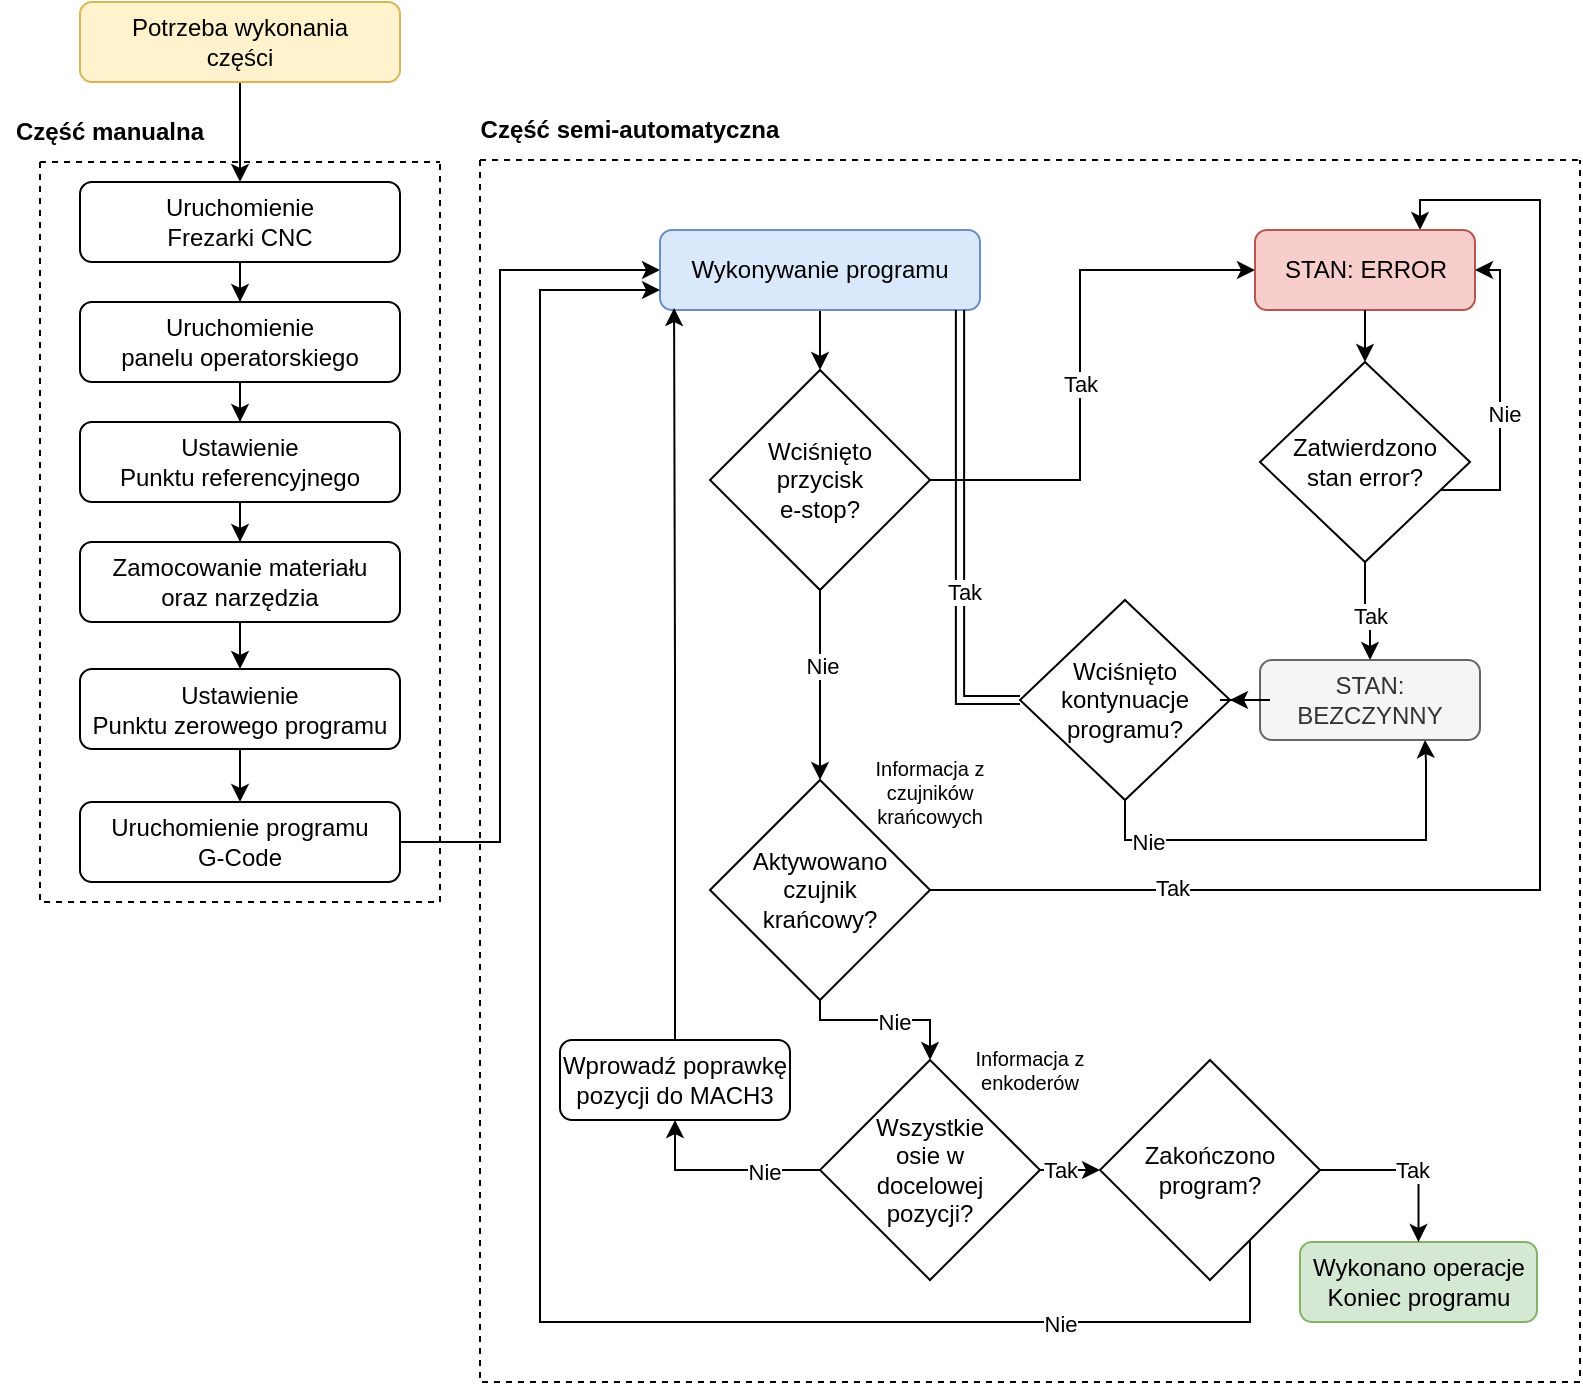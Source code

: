 <mxfile version="22.1.16" type="github">
  <diagram name="Page-1" id="BqdQx1o_bX2ahiNOFCQI">
    <mxGraphModel dx="1195" dy="644" grid="1" gridSize="10" guides="1" tooltips="1" connect="1" arrows="1" fold="1" page="1" pageScale="1" pageWidth="827" pageHeight="1169" math="0" shadow="0">
      <root>
        <mxCell id="0" />
        <mxCell id="1" parent="0" />
        <mxCell id="0eI5bFYJlTgy1VbfgP2N-10" value="" style="edgeStyle=orthogonalEdgeStyle;rounded=0;orthogonalLoop=1;jettySize=auto;html=1;" edge="1" parent="1" source="0eI5bFYJlTgy1VbfgP2N-1" target="0eI5bFYJlTgy1VbfgP2N-2">
          <mxGeometry relative="1" as="geometry" />
        </mxCell>
        <mxCell id="0eI5bFYJlTgy1VbfgP2N-1" value="Uruchomienie&lt;br&gt;Frezarki CNC" style="rounded=1;whiteSpace=wrap;html=1;" vertex="1" parent="1">
          <mxGeometry x="50" y="130" width="160" height="40" as="geometry" />
        </mxCell>
        <mxCell id="0eI5bFYJlTgy1VbfgP2N-11" value="" style="edgeStyle=orthogonalEdgeStyle;rounded=0;orthogonalLoop=1;jettySize=auto;html=1;" edge="1" parent="1" source="0eI5bFYJlTgy1VbfgP2N-2" target="0eI5bFYJlTgy1VbfgP2N-9">
          <mxGeometry relative="1" as="geometry" />
        </mxCell>
        <mxCell id="0eI5bFYJlTgy1VbfgP2N-2" value="Uruchomienie &lt;br&gt;panelu operatorskiego" style="rounded=1;whiteSpace=wrap;html=1;" vertex="1" parent="1">
          <mxGeometry x="50" y="190" width="160" height="40" as="geometry" />
        </mxCell>
        <mxCell id="0eI5bFYJlTgy1VbfgP2N-13" value="" style="edgeStyle=orthogonalEdgeStyle;rounded=0;orthogonalLoop=1;jettySize=auto;html=1;" edge="1" parent="1" source="0eI5bFYJlTgy1VbfgP2N-9" target="0eI5bFYJlTgy1VbfgP2N-12">
          <mxGeometry relative="1" as="geometry" />
        </mxCell>
        <mxCell id="0eI5bFYJlTgy1VbfgP2N-9" value="Ustawienie&lt;br&gt;Punktu referencyjnego" style="rounded=1;whiteSpace=wrap;html=1;" vertex="1" parent="1">
          <mxGeometry x="50" y="250" width="160" height="40" as="geometry" />
        </mxCell>
        <mxCell id="0eI5bFYJlTgy1VbfgP2N-15" value="" style="edgeStyle=orthogonalEdgeStyle;rounded=0;orthogonalLoop=1;jettySize=auto;html=1;" edge="1" parent="1" source="0eI5bFYJlTgy1VbfgP2N-12" target="0eI5bFYJlTgy1VbfgP2N-14">
          <mxGeometry relative="1" as="geometry" />
        </mxCell>
        <mxCell id="0eI5bFYJlTgy1VbfgP2N-12" value="Zamocowanie materiału&lt;br&gt;oraz narzędzia" style="rounded=1;whiteSpace=wrap;html=1;" vertex="1" parent="1">
          <mxGeometry x="50" y="310" width="160" height="40" as="geometry" />
        </mxCell>
        <mxCell id="0eI5bFYJlTgy1VbfgP2N-23" value="" style="edgeStyle=orthogonalEdgeStyle;rounded=0;orthogonalLoop=1;jettySize=auto;html=1;" edge="1" parent="1" source="0eI5bFYJlTgy1VbfgP2N-14" target="0eI5bFYJlTgy1VbfgP2N-20">
          <mxGeometry relative="1" as="geometry" />
        </mxCell>
        <mxCell id="0eI5bFYJlTgy1VbfgP2N-14" value="Ustawienie&lt;br&gt;Punktu zerowego programu" style="rounded=1;whiteSpace=wrap;html=1;" vertex="1" parent="1">
          <mxGeometry x="50" y="373.5" width="160" height="40" as="geometry" />
        </mxCell>
        <mxCell id="0eI5bFYJlTgy1VbfgP2N-18" style="edgeStyle=orthogonalEdgeStyle;rounded=0;orthogonalLoop=1;jettySize=auto;html=1;entryX=0.5;entryY=0;entryDx=0;entryDy=0;" edge="1" parent="1" source="0eI5bFYJlTgy1VbfgP2N-16" target="0eI5bFYJlTgy1VbfgP2N-1">
          <mxGeometry relative="1" as="geometry" />
        </mxCell>
        <mxCell id="0eI5bFYJlTgy1VbfgP2N-16" value="Potrzeba wykonania&lt;br&gt;części" style="rounded=1;whiteSpace=wrap;html=1;fillColor=#fff2cc;strokeColor=#d6b656;" vertex="1" parent="1">
          <mxGeometry x="50" y="40" width="160" height="40" as="geometry" />
        </mxCell>
        <mxCell id="0eI5bFYJlTgy1VbfgP2N-25" style="edgeStyle=orthogonalEdgeStyle;rounded=0;orthogonalLoop=1;jettySize=auto;html=1;entryX=0;entryY=0.5;entryDx=0;entryDy=0;" edge="1" parent="1" source="0eI5bFYJlTgy1VbfgP2N-20" target="0eI5bFYJlTgy1VbfgP2N-24">
          <mxGeometry relative="1" as="geometry">
            <Array as="points">
              <mxPoint x="260" y="460" />
              <mxPoint x="260" y="174" />
            </Array>
          </mxGeometry>
        </mxCell>
        <mxCell id="0eI5bFYJlTgy1VbfgP2N-20" value="Uruchomienie programu&lt;br&gt;G-Code" style="rounded=1;whiteSpace=wrap;html=1;" vertex="1" parent="1">
          <mxGeometry x="50" y="440" width="160" height="40" as="geometry" />
        </mxCell>
        <mxCell id="0eI5bFYJlTgy1VbfgP2N-30" value="" style="edgeStyle=orthogonalEdgeStyle;rounded=0;orthogonalLoop=1;jettySize=auto;html=1;" edge="1" parent="1" source="0eI5bFYJlTgy1VbfgP2N-22" target="0eI5bFYJlTgy1VbfgP2N-29">
          <mxGeometry relative="1" as="geometry">
            <Array as="points">
              <mxPoint x="550" y="279" />
              <mxPoint x="550" y="174" />
            </Array>
          </mxGeometry>
        </mxCell>
        <mxCell id="0eI5bFYJlTgy1VbfgP2N-39" value="Tak" style="edgeLabel;html=1;align=center;verticalAlign=middle;resizable=0;points=[];" vertex="1" connectable="0" parent="0eI5bFYJlTgy1VbfgP2N-30">
          <mxGeometry x="-0.077" relative="1" as="geometry">
            <mxPoint as="offset" />
          </mxGeometry>
        </mxCell>
        <mxCell id="0eI5bFYJlTgy1VbfgP2N-61" value="" style="edgeStyle=orthogonalEdgeStyle;rounded=0;orthogonalLoop=1;jettySize=auto;html=1;" edge="1" parent="1" source="0eI5bFYJlTgy1VbfgP2N-22" target="0eI5bFYJlTgy1VbfgP2N-45">
          <mxGeometry relative="1" as="geometry" />
        </mxCell>
        <mxCell id="0eI5bFYJlTgy1VbfgP2N-72" value="Nie" style="edgeLabel;html=1;align=center;verticalAlign=middle;resizable=0;points=[];" vertex="1" connectable="0" parent="0eI5bFYJlTgy1VbfgP2N-61">
          <mxGeometry x="-0.2" y="1" relative="1" as="geometry">
            <mxPoint as="offset" />
          </mxGeometry>
        </mxCell>
        <mxCell id="0eI5bFYJlTgy1VbfgP2N-22" value="Wciśnięto&lt;br&gt;przycisk &lt;br&gt;e-stop?" style="rhombus;whiteSpace=wrap;html=1;" vertex="1" parent="1">
          <mxGeometry x="365" y="224" width="110" height="110" as="geometry" />
        </mxCell>
        <mxCell id="0eI5bFYJlTgy1VbfgP2N-26" value="" style="edgeStyle=orthogonalEdgeStyle;rounded=0;orthogonalLoop=1;jettySize=auto;html=1;" edge="1" parent="1" source="0eI5bFYJlTgy1VbfgP2N-24" target="0eI5bFYJlTgy1VbfgP2N-22">
          <mxGeometry relative="1" as="geometry" />
        </mxCell>
        <mxCell id="0eI5bFYJlTgy1VbfgP2N-24" value="Wykonywanie programu" style="rounded=1;whiteSpace=wrap;html=1;fillColor=#dae8fc;strokeColor=#6c8ebf;" vertex="1" parent="1">
          <mxGeometry x="340" y="154" width="160" height="40" as="geometry" />
        </mxCell>
        <mxCell id="0eI5bFYJlTgy1VbfgP2N-31" value="" style="swimlane;startSize=0;dashed=1;" vertex="1" parent="1">
          <mxGeometry x="30" y="120" width="200" height="370" as="geometry" />
        </mxCell>
        <mxCell id="0eI5bFYJlTgy1VbfgP2N-32" value="Część manualna" style="text;html=1;strokeColor=none;fillColor=none;align=center;verticalAlign=middle;whiteSpace=wrap;rounded=0;fontStyle=1" vertex="1" parent="1">
          <mxGeometry x="10" y="90" width="110" height="30" as="geometry" />
        </mxCell>
        <mxCell id="0eI5bFYJlTgy1VbfgP2N-58" style="edgeStyle=orthogonalEdgeStyle;rounded=0;orthogonalLoop=1;jettySize=auto;html=1;entryX=0.75;entryY=0;entryDx=0;entryDy=0;exitX=1;exitY=0.5;exitDx=0;exitDy=0;" edge="1" parent="1" source="0eI5bFYJlTgy1VbfgP2N-45" target="0eI5bFYJlTgy1VbfgP2N-29">
          <mxGeometry relative="1" as="geometry">
            <mxPoint x="554" y="452.5" as="sourcePoint" />
            <Array as="points">
              <mxPoint x="780" y="484" />
              <mxPoint x="780" y="139" />
              <mxPoint x="720" y="139" />
            </Array>
          </mxGeometry>
        </mxCell>
        <mxCell id="0eI5bFYJlTgy1VbfgP2N-59" value="Tak" style="edgeLabel;html=1;align=center;verticalAlign=middle;resizable=0;points=[];" vertex="1" connectable="0" parent="0eI5bFYJlTgy1VbfgP2N-58">
          <mxGeometry x="-0.668" y="2" relative="1" as="geometry">
            <mxPoint y="1" as="offset" />
          </mxGeometry>
        </mxCell>
        <mxCell id="0eI5bFYJlTgy1VbfgP2N-74" value="" style="edgeStyle=orthogonalEdgeStyle;rounded=0;orthogonalLoop=1;jettySize=auto;html=1;" edge="1" parent="1" source="0eI5bFYJlTgy1VbfgP2N-45" target="0eI5bFYJlTgy1VbfgP2N-73">
          <mxGeometry relative="1" as="geometry">
            <Array as="points">
              <mxPoint x="420" y="549" />
              <mxPoint x="475" y="549" />
            </Array>
          </mxGeometry>
        </mxCell>
        <mxCell id="0eI5bFYJlTgy1VbfgP2N-85" value="Nie" style="edgeLabel;html=1;align=center;verticalAlign=middle;resizable=0;points=[];" vertex="1" connectable="0" parent="0eI5bFYJlTgy1VbfgP2N-74">
          <mxGeometry x="0.106" y="-1" relative="1" as="geometry">
            <mxPoint as="offset" />
          </mxGeometry>
        </mxCell>
        <mxCell id="0eI5bFYJlTgy1VbfgP2N-45" value="Aktywowano&lt;br&gt;czujnik&lt;br&gt;krańcowy?" style="rhombus;whiteSpace=wrap;html=1;" vertex="1" parent="1">
          <mxGeometry x="365" y="429" width="110" height="110" as="geometry" />
        </mxCell>
        <mxCell id="0eI5bFYJlTgy1VbfgP2N-52" style="edgeStyle=orthogonalEdgeStyle;rounded=0;orthogonalLoop=1;jettySize=auto;html=1;entryX=0;entryY=0.75;entryDx=0;entryDy=0;" edge="1" parent="1" source="0eI5bFYJlTgy1VbfgP2N-50" target="0eI5bFYJlTgy1VbfgP2N-24">
          <mxGeometry relative="1" as="geometry">
            <mxPoint x="340" y="402.5" as="targetPoint" />
            <Array as="points">
              <mxPoint x="635" y="700" />
              <mxPoint x="280" y="700" />
              <mxPoint x="280" y="184" />
            </Array>
          </mxGeometry>
        </mxCell>
        <mxCell id="0eI5bFYJlTgy1VbfgP2N-53" value="Nie" style="edgeLabel;html=1;align=center;verticalAlign=middle;resizable=0;points=[];" vertex="1" connectable="0" parent="0eI5bFYJlTgy1VbfgP2N-52">
          <mxGeometry x="0.168" y="3" relative="1" as="geometry">
            <mxPoint x="263" y="172" as="offset" />
          </mxGeometry>
        </mxCell>
        <mxCell id="0eI5bFYJlTgy1VbfgP2N-70" style="edgeStyle=elbowEdgeStyle;rounded=0;orthogonalLoop=1;jettySize=auto;html=1;shape=link;width=-4.118;" edge="1" parent="1" source="0eI5bFYJlTgy1VbfgP2N-66">
          <mxGeometry relative="1" as="geometry">
            <mxPoint x="490" y="194" as="targetPoint" />
            <Array as="points">
              <mxPoint x="490" y="290" />
            </Array>
          </mxGeometry>
        </mxCell>
        <mxCell id="0eI5bFYJlTgy1VbfgP2N-71" value="Tak" style="edgeLabel;html=1;align=center;verticalAlign=middle;resizable=0;points=[];" vertex="1" connectable="0" parent="0eI5bFYJlTgy1VbfgP2N-70">
          <mxGeometry x="-0.247" y="-2" relative="1" as="geometry">
            <mxPoint as="offset" />
          </mxGeometry>
        </mxCell>
        <mxCell id="0eI5bFYJlTgy1VbfgP2N-75" value="" style="edgeStyle=orthogonalEdgeStyle;rounded=0;orthogonalLoop=1;jettySize=auto;html=1;" edge="1" parent="1" source="0eI5bFYJlTgy1VbfgP2N-73" target="0eI5bFYJlTgy1VbfgP2N-50">
          <mxGeometry relative="1" as="geometry" />
        </mxCell>
        <mxCell id="0eI5bFYJlTgy1VbfgP2N-82" value="Tak" style="edgeLabel;html=1;align=center;verticalAlign=middle;resizable=0;points=[];" vertex="1" connectable="0" parent="0eI5bFYJlTgy1VbfgP2N-75">
          <mxGeometry x="-0.24" y="4" relative="1" as="geometry">
            <mxPoint x="-9" y="4" as="offset" />
          </mxGeometry>
        </mxCell>
        <mxCell id="0eI5bFYJlTgy1VbfgP2N-80" value="" style="edgeStyle=orthogonalEdgeStyle;rounded=0;orthogonalLoop=1;jettySize=auto;html=1;entryX=0.5;entryY=1;entryDx=0;entryDy=0;" edge="1" parent="1" source="0eI5bFYJlTgy1VbfgP2N-73" target="0eI5bFYJlTgy1VbfgP2N-79">
          <mxGeometry relative="1" as="geometry" />
        </mxCell>
        <mxCell id="0eI5bFYJlTgy1VbfgP2N-81" value="Nie" style="edgeLabel;html=1;align=center;verticalAlign=middle;resizable=0;points=[];" vertex="1" connectable="0" parent="0eI5bFYJlTgy1VbfgP2N-80">
          <mxGeometry x="-0.413" y="1" relative="1" as="geometry">
            <mxPoint as="offset" />
          </mxGeometry>
        </mxCell>
        <mxCell id="0eI5bFYJlTgy1VbfgP2N-73" value="Wszystkie&lt;br&gt;osie w &lt;br&gt;docelowej&lt;br&gt;pozycji?" style="rhombus;whiteSpace=wrap;html=1;" vertex="1" parent="1">
          <mxGeometry x="420" y="569" width="110" height="110" as="geometry" />
        </mxCell>
        <mxCell id="0eI5bFYJlTgy1VbfgP2N-76" value="Informacja z enkoderów" style="text;html=1;strokeColor=none;fillColor=none;align=center;verticalAlign=middle;whiteSpace=wrap;rounded=0;fontSize=10;" vertex="1" parent="1">
          <mxGeometry x="480" y="559" width="90" height="30" as="geometry" />
        </mxCell>
        <mxCell id="0eI5bFYJlTgy1VbfgP2N-79" value="Wprowadź poprawkę&lt;br&gt;pozycji do MACH3" style="rounded=1;whiteSpace=wrap;html=1;" vertex="1" parent="1">
          <mxGeometry x="290" y="559" width="115" height="40" as="geometry" />
        </mxCell>
        <mxCell id="0eI5bFYJlTgy1VbfgP2N-84" style="edgeStyle=orthogonalEdgeStyle;rounded=0;orthogonalLoop=1;jettySize=auto;html=1;exitX=0.5;exitY=0;exitDx=0;exitDy=0;entryX=0.044;entryY=0.975;entryDx=0;entryDy=0;entryPerimeter=0;" edge="1" parent="1" source="0eI5bFYJlTgy1VbfgP2N-79" target="0eI5bFYJlTgy1VbfgP2N-24">
          <mxGeometry relative="1" as="geometry" />
        </mxCell>
        <mxCell id="0eI5bFYJlTgy1VbfgP2N-86" value="" style="swimlane;startSize=0;dashed=1;" vertex="1" parent="1">
          <mxGeometry x="250" y="119" width="550" height="611" as="geometry" />
        </mxCell>
        <mxCell id="0eI5bFYJlTgy1VbfgP2N-50" value="Zakończono&lt;br&gt;program?" style="rhombus;whiteSpace=wrap;html=1;direction=south;" vertex="1" parent="0eI5bFYJlTgy1VbfgP2N-86">
          <mxGeometry x="310" y="450" width="110" height="110" as="geometry" />
        </mxCell>
        <mxCell id="0eI5bFYJlTgy1VbfgP2N-54" value="Wykonano operacje&lt;br&gt;Koniec programu" style="rounded=1;whiteSpace=wrap;html=1;fillColor=#d5e8d4;strokeColor=#82b366;" vertex="1" parent="0eI5bFYJlTgy1VbfgP2N-86">
          <mxGeometry x="410" y="541" width="118.5" height="40" as="geometry" />
        </mxCell>
        <mxCell id="0eI5bFYJlTgy1VbfgP2N-55" value="" style="edgeStyle=orthogonalEdgeStyle;rounded=0;orthogonalLoop=1;jettySize=auto;html=1;" edge="1" parent="0eI5bFYJlTgy1VbfgP2N-86" source="0eI5bFYJlTgy1VbfgP2N-50" target="0eI5bFYJlTgy1VbfgP2N-54">
          <mxGeometry relative="1" as="geometry">
            <Array as="points">
              <mxPoint x="439" y="505" />
              <mxPoint x="439" y="505" />
            </Array>
          </mxGeometry>
        </mxCell>
        <mxCell id="0eI5bFYJlTgy1VbfgP2N-57" value="Tak" style="edgeLabel;html=1;align=center;verticalAlign=middle;resizable=0;points=[];" vertex="1" connectable="0" parent="0eI5bFYJlTgy1VbfgP2N-55">
          <mxGeometry x="0.107" y="2" relative="1" as="geometry">
            <mxPoint x="-1" y="2" as="offset" />
          </mxGeometry>
        </mxCell>
        <mxCell id="0eI5bFYJlTgy1VbfgP2N-77" value="Informacja z czujników krańcowych" style="text;html=1;strokeColor=none;fillColor=none;align=center;verticalAlign=middle;whiteSpace=wrap;rounded=0;fontSize=10;" vertex="1" parent="0eI5bFYJlTgy1VbfgP2N-86">
          <mxGeometry x="180" y="301" width="90" height="30" as="geometry" />
        </mxCell>
        <mxCell id="0eI5bFYJlTgy1VbfgP2N-66" value="Wciśnięto&lt;br&gt;kontynuacje&lt;br&gt;programu?" style="rhombus;whiteSpace=wrap;html=1;" vertex="1" parent="0eI5bFYJlTgy1VbfgP2N-86">
          <mxGeometry x="270" y="220" width="105" height="100" as="geometry" />
        </mxCell>
        <mxCell id="0eI5bFYJlTgy1VbfgP2N-63" value="STAN: BEZCZYNNY" style="rounded=1;whiteSpace=wrap;html=1;fillColor=#f5f5f5;strokeColor=#666666;fontColor=#333333;" vertex="1" parent="0eI5bFYJlTgy1VbfgP2N-86">
          <mxGeometry x="390" y="250" width="110" height="40" as="geometry" />
        </mxCell>
        <mxCell id="0eI5bFYJlTgy1VbfgP2N-67" value="" style="edgeStyle=orthogonalEdgeStyle;rounded=0;orthogonalLoop=1;jettySize=auto;html=1;" edge="1" parent="0eI5bFYJlTgy1VbfgP2N-86" source="0eI5bFYJlTgy1VbfgP2N-63" target="0eI5bFYJlTgy1VbfgP2N-66">
          <mxGeometry relative="1" as="geometry" />
        </mxCell>
        <mxCell id="0eI5bFYJlTgy1VbfgP2N-68" style="edgeStyle=orthogonalEdgeStyle;rounded=0;orthogonalLoop=1;jettySize=auto;html=1;entryX=0.75;entryY=1;entryDx=0;entryDy=0;" edge="1" parent="0eI5bFYJlTgy1VbfgP2N-86" source="0eI5bFYJlTgy1VbfgP2N-66" target="0eI5bFYJlTgy1VbfgP2N-63">
          <mxGeometry relative="1" as="geometry">
            <Array as="points">
              <mxPoint x="323" y="340" />
              <mxPoint x="473" y="340" />
              <mxPoint x="473" y="301" />
            </Array>
          </mxGeometry>
        </mxCell>
        <mxCell id="0eI5bFYJlTgy1VbfgP2N-69" value="Nie" style="edgeLabel;html=1;align=center;verticalAlign=middle;resizable=0;points=[];" vertex="1" connectable="0" parent="0eI5bFYJlTgy1VbfgP2N-68">
          <mxGeometry x="-0.036" y="-4" relative="1" as="geometry">
            <mxPoint x="-75" y="-3" as="offset" />
          </mxGeometry>
        </mxCell>
        <mxCell id="0eI5bFYJlTgy1VbfgP2N-37" value="Zatwierdzono&lt;br&gt;stan error?" style="rhombus;whiteSpace=wrap;html=1;" vertex="1" parent="0eI5bFYJlTgy1VbfgP2N-86">
          <mxGeometry x="390" y="101" width="105" height="100" as="geometry" />
        </mxCell>
        <mxCell id="0eI5bFYJlTgy1VbfgP2N-64" value="" style="edgeStyle=orthogonalEdgeStyle;rounded=0;orthogonalLoop=1;jettySize=auto;html=1;" edge="1" parent="0eI5bFYJlTgy1VbfgP2N-86" source="0eI5bFYJlTgy1VbfgP2N-37" target="0eI5bFYJlTgy1VbfgP2N-63">
          <mxGeometry relative="1" as="geometry" />
        </mxCell>
        <mxCell id="0eI5bFYJlTgy1VbfgP2N-65" value="Tak" style="edgeLabel;html=1;align=center;verticalAlign=middle;resizable=0;points=[];" vertex="1" connectable="0" parent="0eI5bFYJlTgy1VbfgP2N-64">
          <mxGeometry x="0.455" y="2" relative="1" as="geometry">
            <mxPoint x="-2" y="-8" as="offset" />
          </mxGeometry>
        </mxCell>
        <mxCell id="0eI5bFYJlTgy1VbfgP2N-29" value="STAN: ERROR" style="rounded=1;whiteSpace=wrap;html=1;fillColor=#f8cecc;strokeColor=#b85450;" vertex="1" parent="0eI5bFYJlTgy1VbfgP2N-86">
          <mxGeometry x="387.5" y="35" width="110" height="40" as="geometry" />
        </mxCell>
        <mxCell id="0eI5bFYJlTgy1VbfgP2N-38" value="" style="edgeStyle=orthogonalEdgeStyle;rounded=0;orthogonalLoop=1;jettySize=auto;html=1;" edge="1" parent="0eI5bFYJlTgy1VbfgP2N-86" source="0eI5bFYJlTgy1VbfgP2N-29" target="0eI5bFYJlTgy1VbfgP2N-37">
          <mxGeometry relative="1" as="geometry" />
        </mxCell>
        <mxCell id="0eI5bFYJlTgy1VbfgP2N-41" style="edgeStyle=orthogonalEdgeStyle;rounded=0;orthogonalLoop=1;jettySize=auto;html=1;entryX=1;entryY=0.5;entryDx=0;entryDy=0;" edge="1" parent="0eI5bFYJlTgy1VbfgP2N-86" source="0eI5bFYJlTgy1VbfgP2N-37" target="0eI5bFYJlTgy1VbfgP2N-29">
          <mxGeometry relative="1" as="geometry">
            <Array as="points">
              <mxPoint x="510" y="165" />
              <mxPoint x="510" y="55" />
            </Array>
          </mxGeometry>
        </mxCell>
        <mxCell id="0eI5bFYJlTgy1VbfgP2N-42" value="Nie" style="edgeLabel;html=1;align=center;verticalAlign=middle;resizable=0;points=[];" vertex="1" connectable="0" parent="0eI5bFYJlTgy1VbfgP2N-41">
          <mxGeometry x="-0.113" y="-2" relative="1" as="geometry">
            <mxPoint as="offset" />
          </mxGeometry>
        </mxCell>
        <mxCell id="0eI5bFYJlTgy1VbfgP2N-87" value="Część semi-automatyczna" style="text;html=1;strokeColor=none;fillColor=none;align=center;verticalAlign=middle;whiteSpace=wrap;rounded=0;fontStyle=1" vertex="1" parent="1">
          <mxGeometry x="240" y="89" width="170" height="30" as="geometry" />
        </mxCell>
      </root>
    </mxGraphModel>
  </diagram>
</mxfile>
